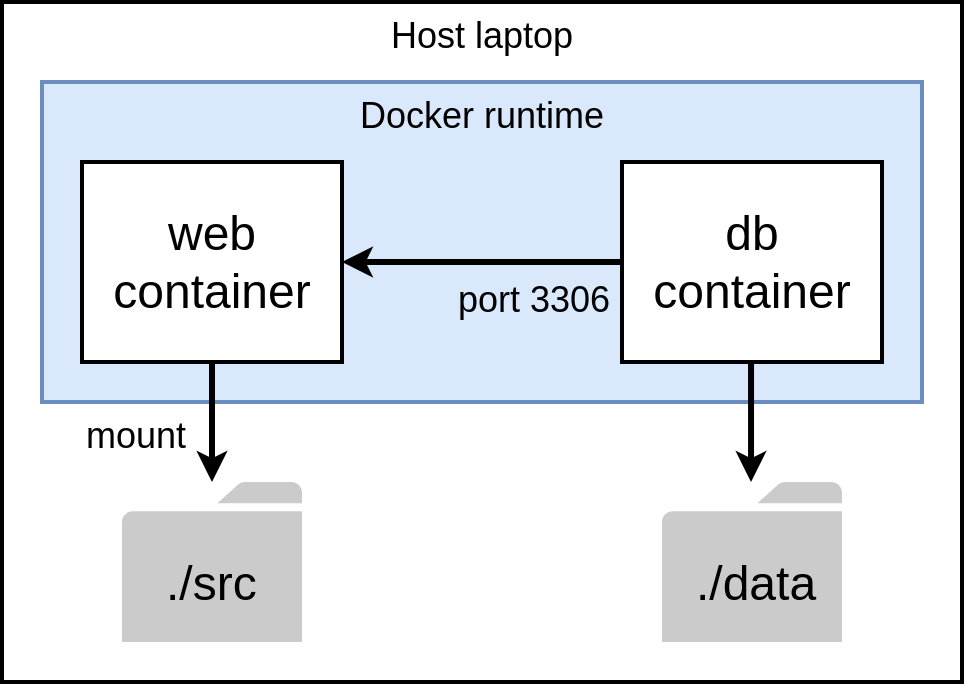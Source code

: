 <mxfile version="20.2.3" type="device"><diagram id="0PAlY1-_vFa0Q6w4tAp0" name="Page-1"><mxGraphModel dx="901" dy="586" grid="1" gridSize="10" guides="1" tooltips="1" connect="1" arrows="1" fold="1" page="1" pageScale="1" pageWidth="850" pageHeight="1100" math="0" shadow="0"><root><mxCell id="0"/><mxCell id="1" parent="0"/><mxCell id="RURUd0Xx8i6TTe1lLwec-2" value="" style="rounded=0;whiteSpace=wrap;html=1;strokeWidth=2;" vertex="1" parent="1"><mxGeometry x="80" y="40" width="480" height="340" as="geometry"/></mxCell><mxCell id="RURUd0Xx8i6TTe1lLwec-3" value="" style="rounded=0;whiteSpace=wrap;html=1;strokeWidth=2;fillColor=#dae8fc;strokeColor=#6c8ebf;" vertex="1" parent="1"><mxGeometry x="100" y="80" width="440" height="160" as="geometry"/></mxCell><mxCell id="RURUd0Xx8i6TTe1lLwec-4" value="web container" style="rounded=0;whiteSpace=wrap;html=1;strokeWidth=2;fontSize=24;" vertex="1" parent="1"><mxGeometry x="120" y="120" width="130" height="100" as="geometry"/></mxCell><mxCell id="RURUd0Xx8i6TTe1lLwec-5" value="db container" style="rounded=0;whiteSpace=wrap;html=1;strokeWidth=2;fontSize=24;" vertex="1" parent="1"><mxGeometry x="390" y="120" width="130" height="100" as="geometry"/></mxCell><mxCell id="RURUd0Xx8i6TTe1lLwec-10" value="" style="sketch=0;pointerEvents=1;shadow=0;dashed=0;html=1;strokeColor=none;labelPosition=center;verticalLabelPosition=bottom;verticalAlign=top;outlineConnect=0;align=center;shape=mxgraph.office.concepts.folder;fillColor=#CCCBCB;" vertex="1" parent="1"><mxGeometry x="140" y="280" width="90" height="80" as="geometry"/></mxCell><mxCell id="RURUd0Xx8i6TTe1lLwec-11" value="" style="sketch=0;pointerEvents=1;shadow=0;dashed=0;html=1;strokeColor=none;labelPosition=center;verticalLabelPosition=bottom;verticalAlign=top;outlineConnect=0;align=center;shape=mxgraph.office.concepts.folder;fillColor=#CCCBCB;" vertex="1" parent="1"><mxGeometry x="410" y="280" width="90" height="80" as="geometry"/></mxCell><mxCell id="RURUd0Xx8i6TTe1lLwec-12" value="./src" style="text;whiteSpace=wrap;html=1;fontSize=24;" vertex="1" parent="1"><mxGeometry x="160" y="310" width="60" height="50" as="geometry"/></mxCell><mxCell id="RURUd0Xx8i6TTe1lLwec-13" value="./data" style="text;whiteSpace=wrap;html=1;fontSize=24;" vertex="1" parent="1"><mxGeometry x="425" y="310" width="60" height="50" as="geometry"/></mxCell><mxCell id="RURUd0Xx8i6TTe1lLwec-14" value="" style="endArrow=classic;html=1;rounded=0;fontSize=24;strokeWidth=3;entryX=1;entryY=0.5;entryDx=0;entryDy=0;" edge="1" parent="1" source="RURUd0Xx8i6TTe1lLwec-5" target="RURUd0Xx8i6TTe1lLwec-4"><mxGeometry width="50" height="50" relative="1" as="geometry"><mxPoint x="270" y="290" as="sourcePoint"/><mxPoint x="320" y="240" as="targetPoint"/></mxGeometry></mxCell><mxCell id="RURUd0Xx8i6TTe1lLwec-15" value="port 3306" style="text;whiteSpace=wrap;html=1;fontSize=18;" vertex="1" parent="1"><mxGeometry x="306" y="172" width="80" height="30" as="geometry"/></mxCell><mxCell id="RURUd0Xx8i6TTe1lLwec-17" value="Docker runtime" style="text;whiteSpace=wrap;html=1;fontSize=18;align=center;" vertex="1" parent="1"><mxGeometry x="250" y="80" width="140" height="30" as="geometry"/></mxCell><mxCell id="RURUd0Xx8i6TTe1lLwec-18" value="Host laptop" style="text;whiteSpace=wrap;html=1;fontSize=18;align=center;" vertex="1" parent="1"><mxGeometry x="250" y="40" width="140" height="30" as="geometry"/></mxCell><mxCell id="RURUd0Xx8i6TTe1lLwec-19" value="" style="endArrow=classic;html=1;rounded=0;fontSize=18;strokeWidth=3;" edge="1" parent="1" source="RURUd0Xx8i6TTe1lLwec-4" target="RURUd0Xx8i6TTe1lLwec-10"><mxGeometry width="50" height="50" relative="1" as="geometry"><mxPoint x="310" y="280" as="sourcePoint"/><mxPoint x="360" y="230" as="targetPoint"/></mxGeometry></mxCell><mxCell id="RURUd0Xx8i6TTe1lLwec-20" value="mount" style="text;whiteSpace=wrap;html=1;fontSize=18;" vertex="1" parent="1"><mxGeometry x="120" y="240" width="60" height="30" as="geometry"/></mxCell><mxCell id="RURUd0Xx8i6TTe1lLwec-21" value="" style="endArrow=classic;html=1;rounded=0;fontSize=18;strokeWidth=3;" edge="1" parent="1"><mxGeometry width="50" height="50" relative="1" as="geometry"><mxPoint x="454.52" y="220" as="sourcePoint"/><mxPoint x="454.52" y="280" as="targetPoint"/></mxGeometry></mxCell></root></mxGraphModel></diagram></mxfile>